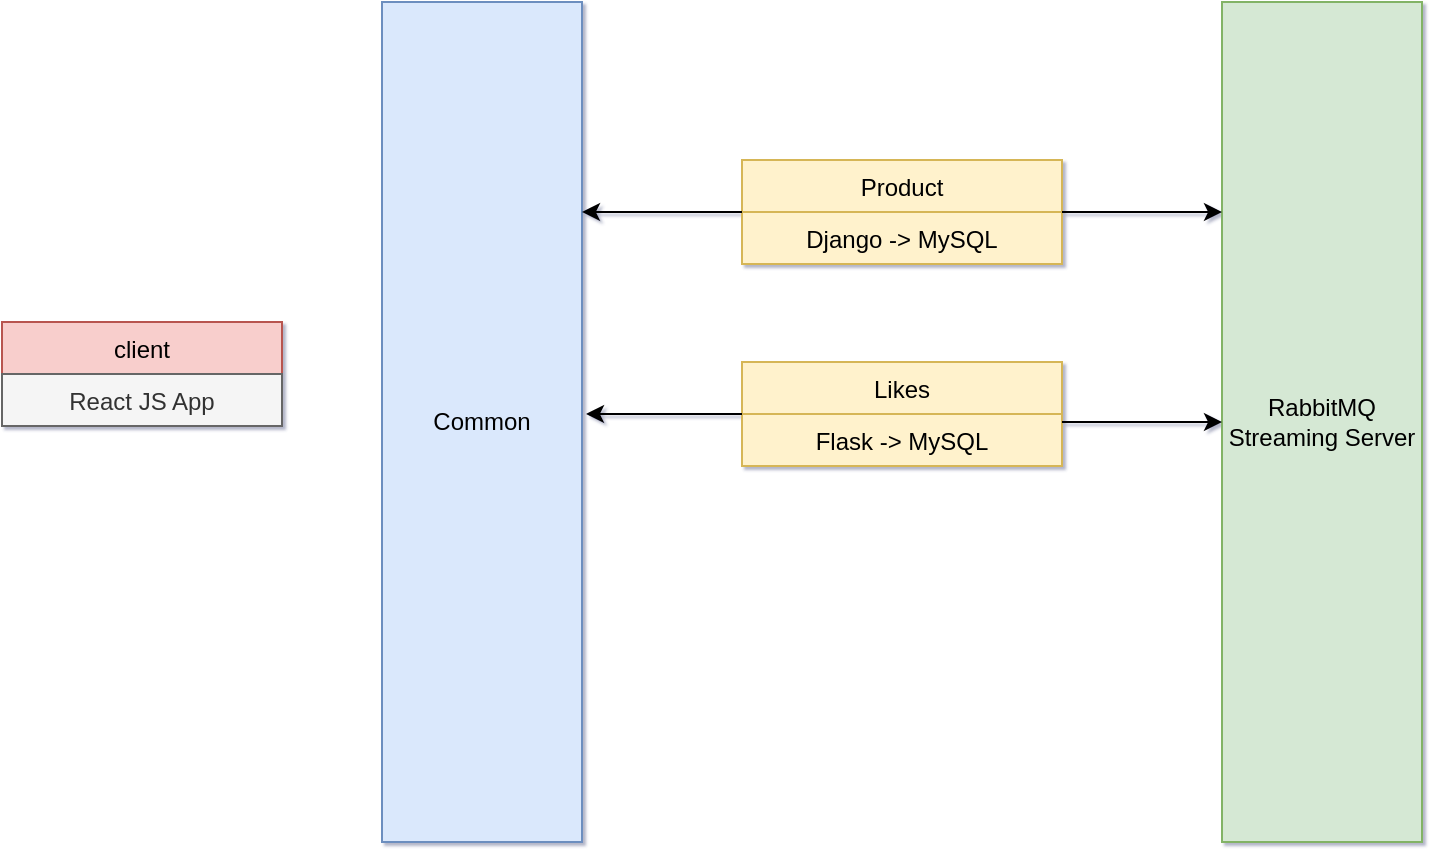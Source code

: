<mxfile version="14.8.3" type="github">
  <diagram id="JSVMKP6C5SB_8DGq8801" name="Page-1">
    <mxGraphModel dx="1432" dy="581" grid="1" gridSize="10" guides="1" tooltips="1" connect="1" arrows="1" fold="1" page="1" pageScale="1" pageWidth="850" pageHeight="1100" background="#FFFFFF" math="0" shadow="1">
      <root>
        <mxCell id="0" />
        <mxCell id="1" parent="0" />
        <mxCell id="FnGTnJTq92sfqq2Cz8zz-4" value="client" style="swimlane;fontStyle=0;childLayout=stackLayout;horizontal=1;startSize=26;fillColor=#f8cecc;horizontalStack=0;resizeParent=1;resizeParentMax=0;resizeLast=0;collapsible=1;marginBottom=0;strokeColor=#b85450;" vertex="1" parent="1">
          <mxGeometry x="30" y="280" width="140" height="52" as="geometry" />
        </mxCell>
        <mxCell id="FnGTnJTq92sfqq2Cz8zz-5" value="React JS App" style="text;align=center;verticalAlign=top;spacingLeft=4;spacingRight=4;overflow=hidden;rotatable=0;points=[[0,0.5],[1,0.5]];portConstraint=eastwest;fillColor=#f5f5f5;strokeColor=#666666;fontColor=#333333;" vertex="1" parent="FnGTnJTq92sfqq2Cz8zz-4">
          <mxGeometry y="26" width="140" height="26" as="geometry" />
        </mxCell>
        <mxCell id="FnGTnJTq92sfqq2Cz8zz-8" value="Product" style="swimlane;fontStyle=0;childLayout=stackLayout;horizontal=1;startSize=26;fillColor=#fff2cc;horizontalStack=0;resizeParent=1;resizeParentMax=0;resizeLast=0;collapsible=1;marginBottom=0;strokeColor=#d6b656;" vertex="1" parent="1">
          <mxGeometry x="400" y="199" width="160" height="52" as="geometry" />
        </mxCell>
        <mxCell id="FnGTnJTq92sfqq2Cz8zz-9" value="Django -&gt; MySQL" style="text;strokeColor=#d6b656;fillColor=#fff2cc;align=center;verticalAlign=top;spacingLeft=4;spacingRight=4;overflow=hidden;rotatable=0;points=[[0,0.5],[1,0.5]];portConstraint=eastwest;" vertex="1" parent="FnGTnJTq92sfqq2Cz8zz-8">
          <mxGeometry y="26" width="160" height="26" as="geometry" />
        </mxCell>
        <mxCell id="FnGTnJTq92sfqq2Cz8zz-10" value="Likes" style="swimlane;fontStyle=0;childLayout=stackLayout;horizontal=1;startSize=26;fillColor=#fff2cc;horizontalStack=0;resizeParent=1;resizeParentMax=0;resizeLast=0;collapsible=1;marginBottom=0;strokeColor=#d6b656;" vertex="1" parent="1">
          <mxGeometry x="400" y="300" width="160" height="52" as="geometry" />
        </mxCell>
        <mxCell id="FnGTnJTq92sfqq2Cz8zz-11" value="Flask -&gt; MySQL" style="text;strokeColor=#d6b656;fillColor=#fff2cc;align=center;verticalAlign=top;spacingLeft=4;spacingRight=4;overflow=hidden;rotatable=0;points=[[0,0.5],[1,0.5]];portConstraint=eastwest;" vertex="1" parent="FnGTnJTq92sfqq2Cz8zz-10">
          <mxGeometry y="26" width="160" height="26" as="geometry" />
        </mxCell>
        <mxCell id="FnGTnJTq92sfqq2Cz8zz-12" value="Common" style="rounded=0;whiteSpace=wrap;html=1;align=center;fillColor=#dae8fc;strokeColor=#6c8ebf;" vertex="1" parent="1">
          <mxGeometry x="220" y="120" width="100" height="420" as="geometry" />
        </mxCell>
        <mxCell id="FnGTnJTq92sfqq2Cz8zz-13" value="RabbitMQ&lt;br&gt;Streaming Server" style="rounded=0;whiteSpace=wrap;html=1;align=center;fillColor=#d5e8d4;strokeColor=#82b366;" vertex="1" parent="1">
          <mxGeometry x="640" y="120" width="100" height="420" as="geometry" />
        </mxCell>
        <mxCell id="FnGTnJTq92sfqq2Cz8zz-14" value="" style="endArrow=classic;html=1;entryX=0;entryY=0.25;entryDx=0;entryDy=0;exitX=1;exitY=0.5;exitDx=0;exitDy=0;" edge="1" parent="1" source="FnGTnJTq92sfqq2Cz8zz-8" target="FnGTnJTq92sfqq2Cz8zz-13">
          <mxGeometry width="50" height="50" relative="1" as="geometry">
            <mxPoint x="400" y="350" as="sourcePoint" />
            <mxPoint x="450" y="300" as="targetPoint" />
          </mxGeometry>
        </mxCell>
        <mxCell id="FnGTnJTq92sfqq2Cz8zz-15" value="" style="endArrow=classic;html=1;entryX=0;entryY=0.5;entryDx=0;entryDy=0;exitX=1;exitY=0.154;exitDx=0;exitDy=0;exitPerimeter=0;" edge="1" parent="1" source="FnGTnJTq92sfqq2Cz8zz-11" target="FnGTnJTq92sfqq2Cz8zz-13">
          <mxGeometry width="50" height="50" relative="1" as="geometry">
            <mxPoint x="400" y="320" as="sourcePoint" />
            <mxPoint x="450" y="270" as="targetPoint" />
          </mxGeometry>
        </mxCell>
        <mxCell id="FnGTnJTq92sfqq2Cz8zz-16" value="" style="endArrow=classic;html=1;entryX=1;entryY=0.25;entryDx=0;entryDy=0;" edge="1" parent="1" target="FnGTnJTq92sfqq2Cz8zz-12">
          <mxGeometry width="50" height="50" relative="1" as="geometry">
            <mxPoint x="400" y="225" as="sourcePoint" />
            <mxPoint x="450" y="270" as="targetPoint" />
          </mxGeometry>
        </mxCell>
        <mxCell id="FnGTnJTq92sfqq2Cz8zz-18" value="" style="endArrow=classic;html=1;" edge="1" parent="1">
          <mxGeometry width="50" height="50" relative="1" as="geometry">
            <mxPoint x="400" y="326" as="sourcePoint" />
            <mxPoint x="322" y="326" as="targetPoint" />
          </mxGeometry>
        </mxCell>
      </root>
    </mxGraphModel>
  </diagram>
</mxfile>
